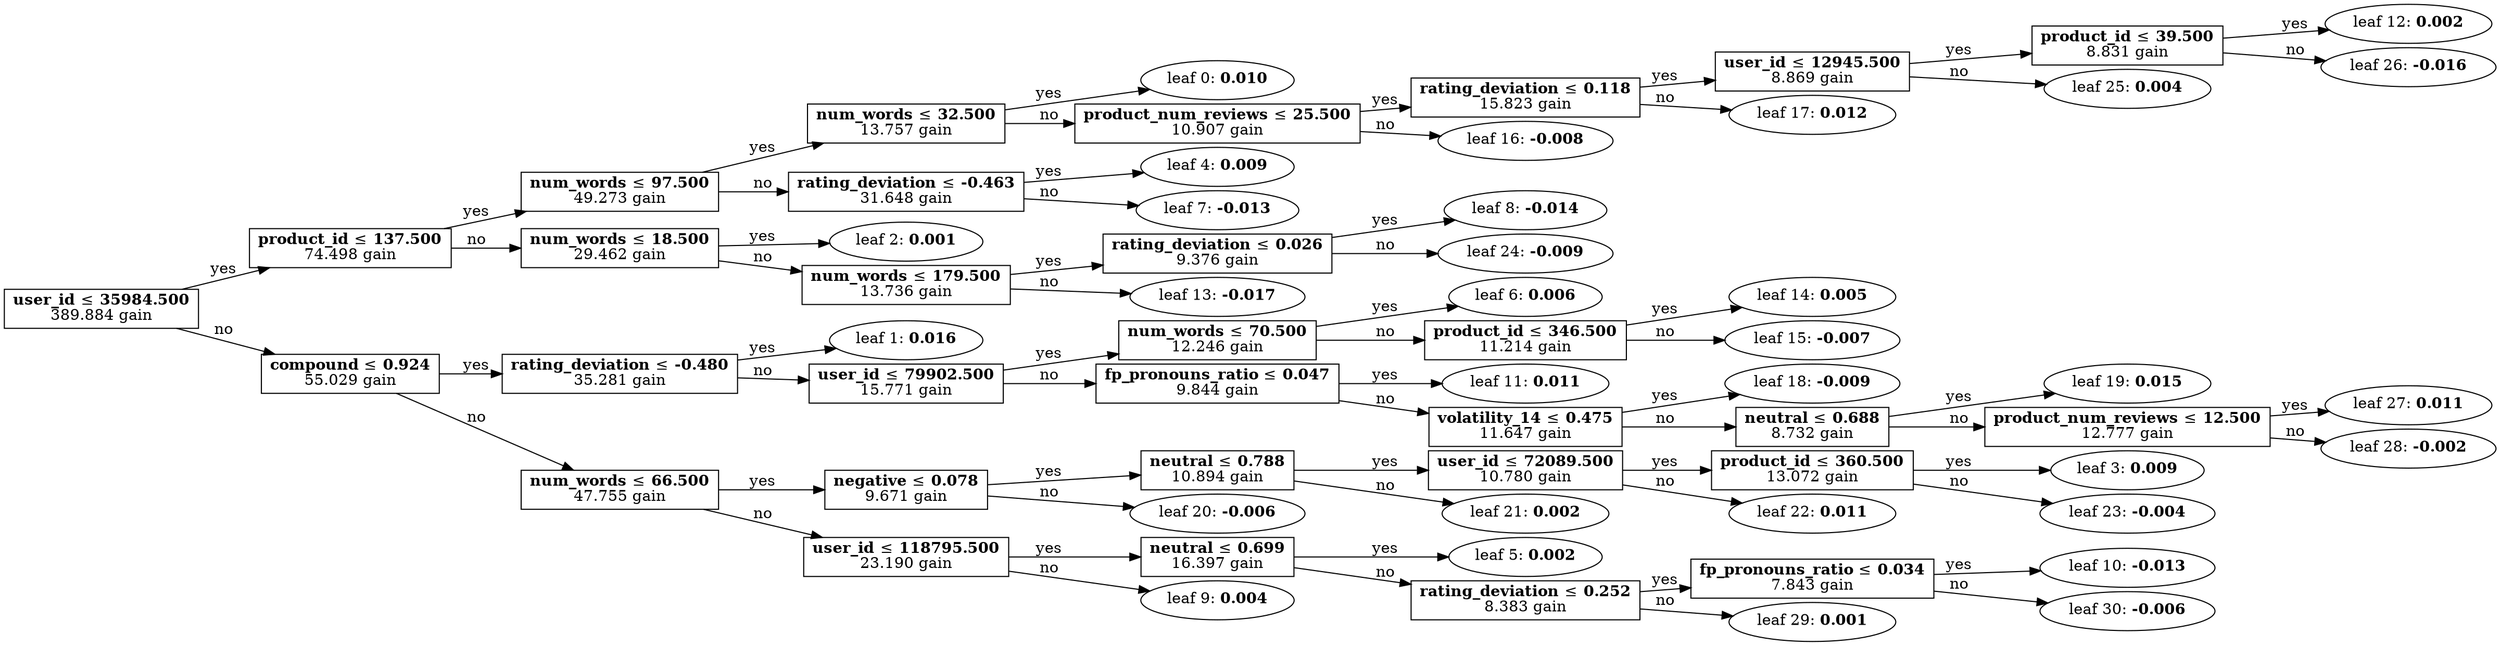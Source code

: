 digraph Tree {
	graph [nodesep=0.05 rankdir=LR ranksep=0.3]
	split0 [label=<<B>user_id</B> &#8804; <B>35984.500</B><br/>389.884 gain> fillcolor=white shape=rectangle style=""]
	split1 [label=<<B>product_id</B> &#8804; <B>137.500</B><br/>74.498 gain> fillcolor=white shape=rectangle style=""]
	split3 [label=<<B>num_words</B> &#8804; <B>97.500</B><br/>49.273 gain> fillcolor=white shape=rectangle style=""]
	split11 [label=<<B>num_words</B> &#8804; <B>32.500</B><br/>13.757 gain> fillcolor=white shape=rectangle style=""]
	leaf0 [label=<leaf 0: <B>0.010</B>>]
	split11 -> leaf0 [label=yes]
	split15 [label=<<B>product_num_reviews</B> &#8804; <B>25.500</B><br/>10.907 gain> fillcolor=white shape=rectangle style=""]
	split16 [label=<<B>rating_deviation</B> &#8804; <B>0.118</B><br/>15.823 gain> fillcolor=white shape=rectangle style=""]
	split24 [label=<<B>user_id</B> &#8804; <B>12945.500</B><br/>8.869 gain> fillcolor=white shape=rectangle style=""]
	split25 [label=<<B>product_id</B> &#8804; <B>39.500</B><br/>8.831 gain> fillcolor=white shape=rectangle style=""]
	leaf12 [label=<leaf 12: <B>0.002</B>>]
	split25 -> leaf12 [label=yes]
	leaf26 [label=<leaf 26: <B>-0.016</B>>]
	split25 -> leaf26 [label=no]
	split24 -> split25 [label=yes]
	leaf25 [label=<leaf 25: <B>0.004</B>>]
	split24 -> leaf25 [label=no]
	split16 -> split24 [label=yes]
	leaf17 [label=<leaf 17: <B>0.012</B>>]
	split16 -> leaf17 [label=no]
	split15 -> split16 [label=yes]
	leaf16 [label=<leaf 16: <B>-0.008</B>>]
	split15 -> leaf16 [label=no]
	split11 -> split15 [label=no]
	split3 -> split11 [label=yes]
	split6 [label=<<B>rating_deviation</B> &#8804; <B>-0.463</B><br/>31.648 gain> fillcolor=white shape=rectangle style=""]
	leaf4 [label=<leaf 4: <B>0.009</B>>]
	split6 -> leaf4 [label=yes]
	leaf7 [label=<leaf 7: <B>-0.013</B>>]
	split6 -> leaf7 [label=no]
	split3 -> split6 [label=no]
	split1 -> split3 [label=yes]
	split7 [label=<<B>num_words</B> &#8804; <B>18.500</B><br/>29.462 gain> fillcolor=white shape=rectangle style=""]
	leaf2 [label=<leaf 2: <B>0.001</B>>]
	split7 -> leaf2 [label=yes]
	split12 [label=<<B>num_words</B> &#8804; <B>179.500</B><br/>13.736 gain> fillcolor=white shape=rectangle style=""]
	split23 [label=<<B>rating_deviation</B> &#8804; <B>0.026</B><br/>9.376 gain> fillcolor=white shape=rectangle style=""]
	leaf8 [label=<leaf 8: <B>-0.014</B>>]
	split23 -> leaf8 [label=yes]
	leaf24 [label=<leaf 24: <B>-0.009</B>>]
	split23 -> leaf24 [label=no]
	split12 -> split23 [label=yes]
	leaf13 [label=<leaf 13: <B>-0.017</B>>]
	split12 -> leaf13 [label=no]
	split7 -> split12 [label=no]
	split1 -> split7 [label=no]
	split0 -> split1 [label=yes]
	split2 [label=<<B>compound</B> &#8804; <B>0.924</B><br/>55.029 gain> fillcolor=white shape=rectangle style=""]
	split5 [label=<<B>rating_deviation</B> &#8804; <B>-0.480</B><br/>35.281 gain> fillcolor=white shape=rectangle style=""]
	leaf1 [label=<leaf 1: <B>0.016</B>>]
	split5 -> leaf1 [label=yes]
	split10 [label=<<B>user_id</B> &#8804; <B>79902.500</B><br/>15.771 gain> fillcolor=white shape=rectangle style=""]
	split13 [label=<<B>num_words</B> &#8804; <B>70.500</B><br/>12.246 gain> fillcolor=white shape=rectangle style=""]
	leaf6 [label=<leaf 6: <B>0.006</B>>]
	split13 -> leaf6 [label=yes]
	split14 [label=<<B>product_id</B> &#8804; <B>346.500</B><br/>11.214 gain> fillcolor=white shape=rectangle style=""]
	leaf14 [label=<leaf 14: <B>0.005</B>>]
	split14 -> leaf14 [label=yes]
	leaf15 [label=<leaf 15: <B>-0.007</B>>]
	split14 -> leaf15 [label=no]
	split13 -> split14 [label=no]
	split10 -> split13 [label=yes]
	split17 [label=<<B>fp_pronouns_ratio</B> &#8804; <B>0.047</B><br/>9.844 gain> fillcolor=white shape=rectangle style=""]
	leaf11 [label=<leaf 11: <B>0.011</B>>]
	split17 -> leaf11 [label=yes]
	split18 [label=<<B>volatility_14</B> &#8804; <B>0.475</B><br/>11.647 gain> fillcolor=white shape=rectangle style=""]
	leaf18 [label=<leaf 18: <B>-0.009</B>>]
	split18 -> leaf18 [label=yes]
	split26 [label=<<B>neutral</B> &#8804; <B>0.688</B><br/>8.732 gain> fillcolor=white shape=rectangle style=""]
	leaf19 [label=<leaf 19: <B>0.015</B>>]
	split26 -> leaf19 [label=yes]
	split27 [label=<<B>product_num_reviews</B> &#8804; <B>12.500</B><br/>12.777 gain> fillcolor=white shape=rectangle style=""]
	leaf27 [label=<leaf 27: <B>0.011</B>>]
	split27 -> leaf27 [label=yes]
	leaf28 [label=<leaf 28: <B>-0.002</B>>]
	split27 -> leaf28 [label=no]
	split26 -> split27 [label=no]
	split18 -> split26 [label=no]
	split17 -> split18 [label=no]
	split10 -> split17 [label=no]
	split5 -> split10 [label=no]
	split2 -> split5 [label=yes]
	split4 [label=<<B>num_words</B> &#8804; <B>66.500</B><br/>47.755 gain> fillcolor=white shape=rectangle style=""]
	split19 [label=<<B>negative</B> &#8804; <B>0.078</B><br/>9.671 gain> fillcolor=white shape=rectangle style=""]
	split20 [label=<<B>neutral</B> &#8804; <B>0.788</B><br/>10.894 gain> fillcolor=white shape=rectangle style=""]
	split21 [label=<<B>user_id</B> &#8804; <B>72089.500</B><br/>10.780 gain> fillcolor=white shape=rectangle style=""]
	split22 [label=<<B>product_id</B> &#8804; <B>360.500</B><br/>13.072 gain> fillcolor=white shape=rectangle style=""]
	leaf3 [label=<leaf 3: <B>0.009</B>>]
	split22 -> leaf3 [label=yes]
	leaf23 [label=<leaf 23: <B>-0.004</B>>]
	split22 -> leaf23 [label=no]
	split21 -> split22 [label=yes]
	leaf22 [label=<leaf 22: <B>0.011</B>>]
	split21 -> leaf22 [label=no]
	split20 -> split21 [label=yes]
	leaf21 [label=<leaf 21: <B>0.002</B>>]
	split20 -> leaf21 [label=no]
	split19 -> split20 [label=yes]
	leaf20 [label=<leaf 20: <B>-0.006</B>>]
	split19 -> leaf20 [label=no]
	split4 -> split19 [label=yes]
	split8 [label=<<B>user_id</B> &#8804; <B>118795.500</B><br/>23.190 gain> fillcolor=white shape=rectangle style=""]
	split9 [label=<<B>neutral</B> &#8804; <B>0.699</B><br/>16.397 gain> fillcolor=white shape=rectangle style=""]
	leaf5 [label=<leaf 5: <B>0.002</B>>]
	split9 -> leaf5 [label=yes]
	split28 [label=<<B>rating_deviation</B> &#8804; <B>0.252</B><br/>8.383 gain> fillcolor=white shape=rectangle style=""]
	split29 [label=<<B>fp_pronouns_ratio</B> &#8804; <B>0.034</B><br/>7.843 gain> fillcolor=white shape=rectangle style=""]
	leaf10 [label=<leaf 10: <B>-0.013</B>>]
	split29 -> leaf10 [label=yes]
	leaf30 [label=<leaf 30: <B>-0.006</B>>]
	split29 -> leaf30 [label=no]
	split28 -> split29 [label=yes]
	leaf29 [label=<leaf 29: <B>0.001</B>>]
	split28 -> leaf29 [label=no]
	split9 -> split28 [label=no]
	split8 -> split9 [label=yes]
	leaf9 [label=<leaf 9: <B>0.004</B>>]
	split8 -> leaf9 [label=no]
	split4 -> split8 [label=no]
	split2 -> split4 [label=no]
	split0 -> split2 [label=no]
}
